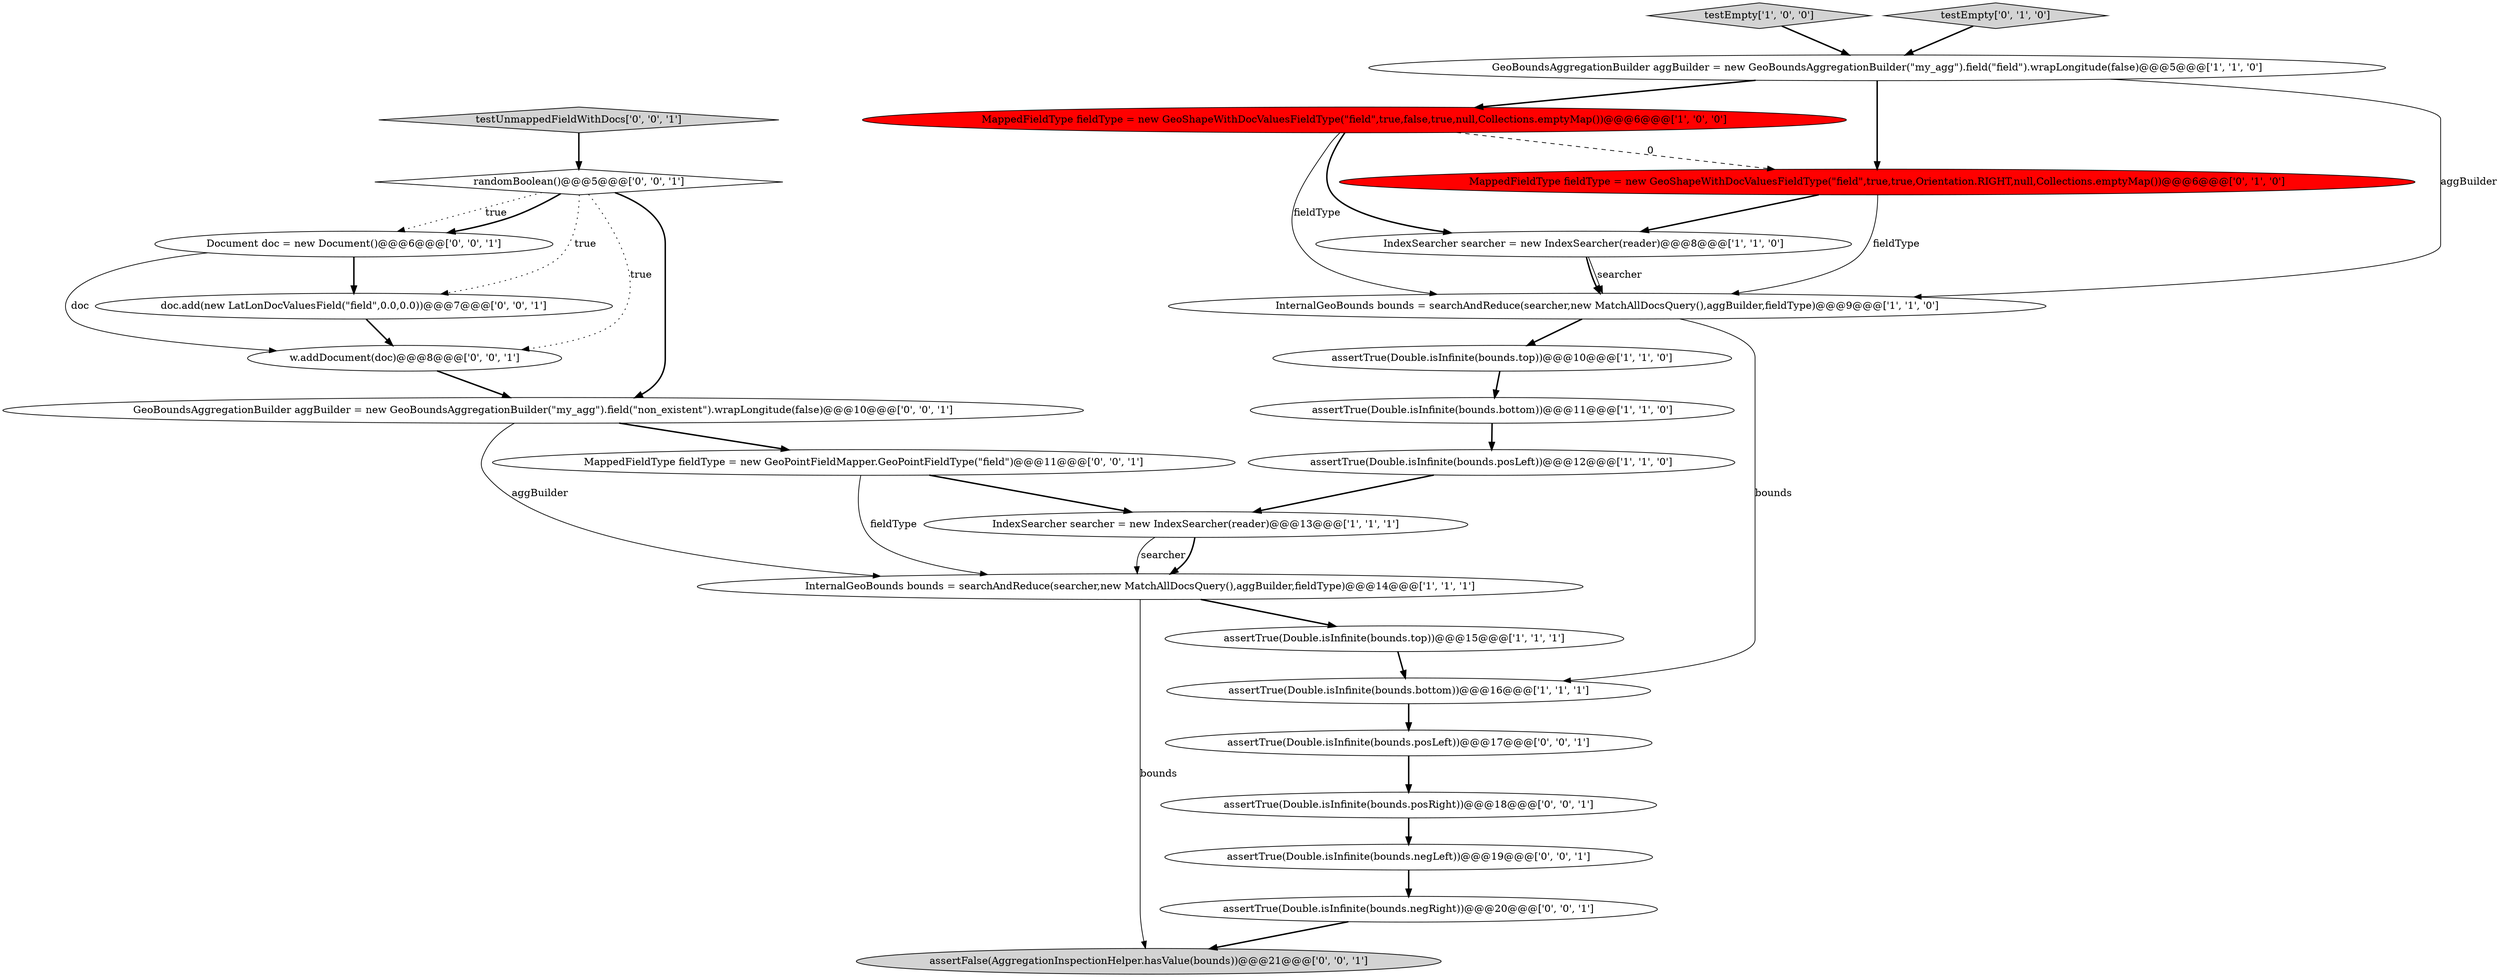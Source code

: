 digraph {
1 [style = filled, label = "IndexSearcher searcher = new IndexSearcher(reader)@@@8@@@['1', '1', '0']", fillcolor = white, shape = ellipse image = "AAA0AAABBB1BBB"];
25 [style = filled, label = "assertTrue(Double.isInfinite(bounds.negLeft))@@@19@@@['0', '0', '1']", fillcolor = white, shape = ellipse image = "AAA0AAABBB3BBB"];
20 [style = filled, label = "Document doc = new Document()@@@6@@@['0', '0', '1']", fillcolor = white, shape = ellipse image = "AAA0AAABBB3BBB"];
11 [style = filled, label = "IndexSearcher searcher = new IndexSearcher(reader)@@@13@@@['1', '1', '1']", fillcolor = white, shape = ellipse image = "AAA0AAABBB1BBB"];
5 [style = filled, label = "assertTrue(Double.isInfinite(bounds.top))@@@15@@@['1', '1', '1']", fillcolor = white, shape = ellipse image = "AAA0AAABBB1BBB"];
7 [style = filled, label = "assertTrue(Double.isInfinite(bounds.bottom))@@@11@@@['1', '1', '0']", fillcolor = white, shape = ellipse image = "AAA0AAABBB1BBB"];
21 [style = filled, label = "GeoBoundsAggregationBuilder aggBuilder = new GeoBoundsAggregationBuilder(\"my_agg\").field(\"non_existent\").wrapLongitude(false)@@@10@@@['0', '0', '1']", fillcolor = white, shape = ellipse image = "AAA0AAABBB3BBB"];
2 [style = filled, label = "testEmpty['1', '0', '0']", fillcolor = lightgray, shape = diamond image = "AAA0AAABBB1BBB"];
14 [style = filled, label = "MappedFieldType fieldType = new GeoPointFieldMapper.GeoPointFieldType(\"field\")@@@11@@@['0', '0', '1']", fillcolor = white, shape = ellipse image = "AAA0AAABBB3BBB"];
16 [style = filled, label = "assertTrue(Double.isInfinite(bounds.posRight))@@@18@@@['0', '0', '1']", fillcolor = white, shape = ellipse image = "AAA0AAABBB3BBB"];
10 [style = filled, label = "assertTrue(Double.isInfinite(bounds.top))@@@10@@@['1', '1', '0']", fillcolor = white, shape = ellipse image = "AAA0AAABBB1BBB"];
24 [style = filled, label = "w.addDocument(doc)@@@8@@@['0', '0', '1']", fillcolor = white, shape = ellipse image = "AAA0AAABBB3BBB"];
13 [style = filled, label = "MappedFieldType fieldType = new GeoShapeWithDocValuesFieldType(\"field\",true,true,Orientation.RIGHT,null,Collections.emptyMap())@@@6@@@['0', '1', '0']", fillcolor = red, shape = ellipse image = "AAA1AAABBB2BBB"];
23 [style = filled, label = "doc.add(new LatLonDocValuesField(\"field\",0.0,0.0))@@@7@@@['0', '0', '1']", fillcolor = white, shape = ellipse image = "AAA0AAABBB3BBB"];
15 [style = filled, label = "assertTrue(Double.isInfinite(bounds.negRight))@@@20@@@['0', '0', '1']", fillcolor = white, shape = ellipse image = "AAA0AAABBB3BBB"];
9 [style = filled, label = "InternalGeoBounds bounds = searchAndReduce(searcher,new MatchAllDocsQuery(),aggBuilder,fieldType)@@@9@@@['1', '1', '0']", fillcolor = white, shape = ellipse image = "AAA0AAABBB1BBB"];
0 [style = filled, label = "assertTrue(Double.isInfinite(bounds.posLeft))@@@12@@@['1', '1', '0']", fillcolor = white, shape = ellipse image = "AAA0AAABBB1BBB"];
22 [style = filled, label = "testUnmappedFieldWithDocs['0', '0', '1']", fillcolor = lightgray, shape = diamond image = "AAA0AAABBB3BBB"];
18 [style = filled, label = "assertTrue(Double.isInfinite(bounds.posLeft))@@@17@@@['0', '0', '1']", fillcolor = white, shape = ellipse image = "AAA0AAABBB3BBB"];
4 [style = filled, label = "InternalGeoBounds bounds = searchAndReduce(searcher,new MatchAllDocsQuery(),aggBuilder,fieldType)@@@14@@@['1', '1', '1']", fillcolor = white, shape = ellipse image = "AAA0AAABBB1BBB"];
6 [style = filled, label = "assertTrue(Double.isInfinite(bounds.bottom))@@@16@@@['1', '1', '1']", fillcolor = white, shape = ellipse image = "AAA0AAABBB1BBB"];
8 [style = filled, label = "MappedFieldType fieldType = new GeoShapeWithDocValuesFieldType(\"field\",true,false,true,null,Collections.emptyMap())@@@6@@@['1', '0', '0']", fillcolor = red, shape = ellipse image = "AAA1AAABBB1BBB"];
12 [style = filled, label = "testEmpty['0', '1', '0']", fillcolor = lightgray, shape = diamond image = "AAA0AAABBB2BBB"];
19 [style = filled, label = "randomBoolean()@@@5@@@['0', '0', '1']", fillcolor = white, shape = diamond image = "AAA0AAABBB3BBB"];
3 [style = filled, label = "GeoBoundsAggregationBuilder aggBuilder = new GeoBoundsAggregationBuilder(\"my_agg\").field(\"field\").wrapLongitude(false)@@@5@@@['1', '1', '0']", fillcolor = white, shape = ellipse image = "AAA0AAABBB1BBB"];
17 [style = filled, label = "assertFalse(AggregationInspectionHelper.hasValue(bounds))@@@21@@@['0', '0', '1']", fillcolor = lightgray, shape = ellipse image = "AAA0AAABBB3BBB"];
22->19 [style = bold, label=""];
6->18 [style = bold, label=""];
19->20 [style = dotted, label="true"];
19->20 [style = bold, label=""];
2->3 [style = bold, label=""];
11->4 [style = solid, label="searcher"];
11->4 [style = bold, label=""];
0->11 [style = bold, label=""];
19->23 [style = dotted, label="true"];
16->25 [style = bold, label=""];
7->0 [style = bold, label=""];
13->9 [style = solid, label="fieldType"];
4->17 [style = solid, label="bounds"];
9->10 [style = bold, label=""];
19->24 [style = dotted, label="true"];
10->7 [style = bold, label=""];
13->1 [style = bold, label=""];
1->9 [style = bold, label=""];
8->13 [style = dashed, label="0"];
8->1 [style = bold, label=""];
21->4 [style = solid, label="aggBuilder"];
15->17 [style = bold, label=""];
23->24 [style = bold, label=""];
18->16 [style = bold, label=""];
5->6 [style = bold, label=""];
20->23 [style = bold, label=""];
1->9 [style = solid, label="searcher"];
24->21 [style = bold, label=""];
14->4 [style = solid, label="fieldType"];
3->8 [style = bold, label=""];
3->13 [style = bold, label=""];
25->15 [style = bold, label=""];
12->3 [style = bold, label=""];
3->9 [style = solid, label="aggBuilder"];
14->11 [style = bold, label=""];
4->5 [style = bold, label=""];
8->9 [style = solid, label="fieldType"];
9->6 [style = solid, label="bounds"];
20->24 [style = solid, label="doc"];
21->14 [style = bold, label=""];
19->21 [style = bold, label=""];
}
